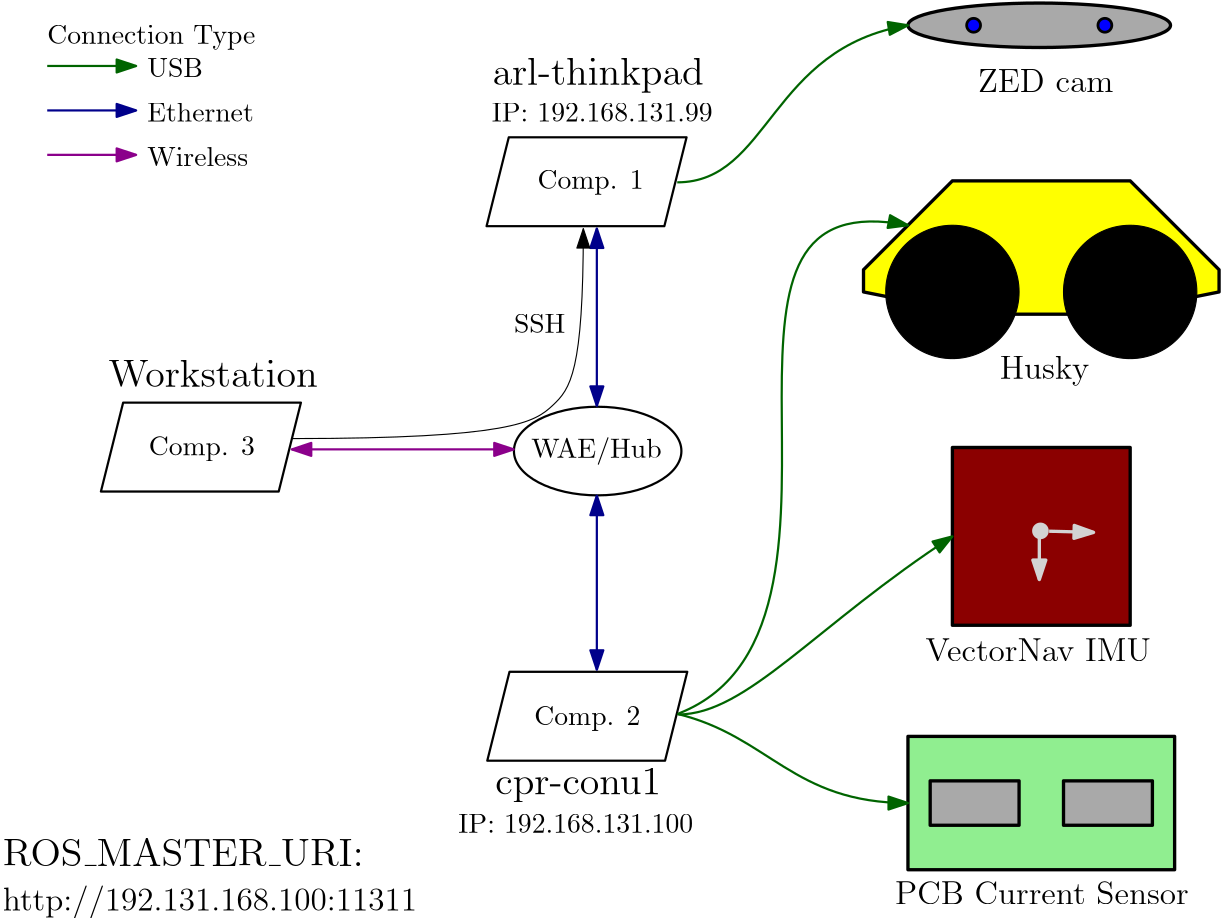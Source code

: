 <?xml version="1.0"?>
<!DOCTYPE ipe SYSTEM "ipe.dtd">
<ipe version="70206" creator="Ipe 7.2.7">
<info created="D:20200804110235" modified="D:20200815160047"/>
<ipestyle name="basic">
<symbol name="arrow/arc(spx)">
<path stroke="sym-stroke" fill="sym-stroke" pen="sym-pen">
0 0 m
-1 0.333 l
-1 -0.333 l
h
</path>
</symbol>
<symbol name="arrow/farc(spx)">
<path stroke="sym-stroke" fill="white" pen="sym-pen">
0 0 m
-1 0.333 l
-1 -0.333 l
h
</path>
</symbol>
<symbol name="arrow/ptarc(spx)">
<path stroke="sym-stroke" fill="sym-stroke" pen="sym-pen">
0 0 m
-1 0.333 l
-0.8 0 l
-1 -0.333 l
h
</path>
</symbol>
<symbol name="arrow/fptarc(spx)">
<path stroke="sym-stroke" fill="white" pen="sym-pen">
0 0 m
-1 0.333 l
-0.8 0 l
-1 -0.333 l
h
</path>
</symbol>
<symbol name="mark/circle(sx)" transformations="translations">
<path fill="sym-stroke">
0.6 0 0 0.6 0 0 e
0.4 0 0 0.4 0 0 e
</path>
</symbol>
<symbol name="mark/disk(sx)" transformations="translations">
<path fill="sym-stroke">
0.6 0 0 0.6 0 0 e
</path>
</symbol>
<symbol name="mark/fdisk(sfx)" transformations="translations">
<group>
<path fill="sym-fill">
0.5 0 0 0.5 0 0 e
</path>
<path fill="sym-stroke" fillrule="eofill">
0.6 0 0 0.6 0 0 e
0.4 0 0 0.4 0 0 e
</path>
</group>
</symbol>
<symbol name="mark/box(sx)" transformations="translations">
<path fill="sym-stroke" fillrule="eofill">
-0.6 -0.6 m
0.6 -0.6 l
0.6 0.6 l
-0.6 0.6 l
h
-0.4 -0.4 m
0.4 -0.4 l
0.4 0.4 l
-0.4 0.4 l
h
</path>
</symbol>
<symbol name="mark/square(sx)" transformations="translations">
<path fill="sym-stroke">
-0.6 -0.6 m
0.6 -0.6 l
0.6 0.6 l
-0.6 0.6 l
h
</path>
</symbol>
<symbol name="mark/fsquare(sfx)" transformations="translations">
<group>
<path fill="sym-fill">
-0.5 -0.5 m
0.5 -0.5 l
0.5 0.5 l
-0.5 0.5 l
h
</path>
<path fill="sym-stroke" fillrule="eofill">
-0.6 -0.6 m
0.6 -0.6 l
0.6 0.6 l
-0.6 0.6 l
h
-0.4 -0.4 m
0.4 -0.4 l
0.4 0.4 l
-0.4 0.4 l
h
</path>
</group>
</symbol>
<symbol name="mark/cross(sx)" transformations="translations">
<group>
<path fill="sym-stroke">
-0.43 -0.57 m
0.57 0.43 l
0.43 0.57 l
-0.57 -0.43 l
h
</path>
<path fill="sym-stroke">
-0.43 0.57 m
0.57 -0.43 l
0.43 -0.57 l
-0.57 0.43 l
h
</path>
</group>
</symbol>
<symbol name="arrow/fnormal(spx)">
<path stroke="sym-stroke" fill="white" pen="sym-pen">
0 0 m
-1 0.333 l
-1 -0.333 l
h
</path>
</symbol>
<symbol name="arrow/pointed(spx)">
<path stroke="sym-stroke" fill="sym-stroke" pen="sym-pen">
0 0 m
-1 0.333 l
-0.8 0 l
-1 -0.333 l
h
</path>
</symbol>
<symbol name="arrow/fpointed(spx)">
<path stroke="sym-stroke" fill="white" pen="sym-pen">
0 0 m
-1 0.333 l
-0.8 0 l
-1 -0.333 l
h
</path>
</symbol>
<symbol name="arrow/linear(spx)">
<path stroke="sym-stroke" pen="sym-pen">
-1 0.333 m
0 0 l
-1 -0.333 l
</path>
</symbol>
<symbol name="arrow/fdouble(spx)">
<path stroke="sym-stroke" fill="white" pen="sym-pen">
0 0 m
-1 0.333 l
-1 -0.333 l
h
-1 0 m
-2 0.333 l
-2 -0.333 l
h
</path>
</symbol>
<symbol name="arrow/double(spx)">
<path stroke="sym-stroke" fill="sym-stroke" pen="sym-pen">
0 0 m
-1 0.333 l
-1 -0.333 l
h
-1 0 m
-2 0.333 l
-2 -0.333 l
h
</path>
</symbol>
<pen name="heavier" value="0.8"/>
<pen name="fat" value="1.2"/>
<pen name="ultrafat" value="2"/>
<symbolsize name="large" value="5"/>
<symbolsize name="small" value="2"/>
<symbolsize name="tiny" value="1.1"/>
<arrowsize name="large" value="10"/>
<arrowsize name="small" value="5"/>
<arrowsize name="tiny" value="3"/>
<color name="red" value="1 0 0"/>
<color name="green" value="0 1 0"/>
<color name="blue" value="0 0 1"/>
<color name="yellow" value="1 1 0"/>
<color name="orange" value="1 0.647 0"/>
<color name="gold" value="1 0.843 0"/>
<color name="purple" value="0.627 0.125 0.941"/>
<color name="gray" value="0.745"/>
<color name="brown" value="0.647 0.165 0.165"/>
<color name="navy" value="0 0 0.502"/>
<color name="pink" value="1 0.753 0.796"/>
<color name="seagreen" value="0.18 0.545 0.341"/>
<color name="turquoise" value="0.251 0.878 0.816"/>
<color name="violet" value="0.933 0.51 0.933"/>
<color name="darkblue" value="0 0 0.545"/>
<color name="darkcyan" value="0 0.545 0.545"/>
<color name="darkgray" value="0.663"/>
<color name="darkgreen" value="0 0.392 0"/>
<color name="darkmagenta" value="0.545 0 0.545"/>
<color name="darkorange" value="1 0.549 0"/>
<color name="darkred" value="0.545 0 0"/>
<color name="lightblue" value="0.678 0.847 0.902"/>
<color name="lightcyan" value="0.878 1 1"/>
<color name="lightgray" value="0.827"/>
<color name="lightgreen" value="0.565 0.933 0.565"/>
<color name="lightyellow" value="1 1 0.878"/>
<dashstyle name="dashed" value="[4] 0"/>
<dashstyle name="dotted" value="[1 3] 0"/>
<dashstyle name="dash dotted" value="[4 2 1 2] 0"/>
<dashstyle name="dash dot dotted" value="[4 2 1 2 1 2] 0"/>
<textsize name="large" value="\large"/>
<textsize name="small" value="\small"/>
<textsize name="tiny" value="\tiny"/>
<textsize name="Large" value="\Large"/>
<textsize name="LARGE" value="\LARGE"/>
<textsize name="huge" value="\huge"/>
<textsize name="Huge" value="\Huge"/>
<textsize name="footnote" value="\footnotesize"/>
<textstyle name="center" begin="\begin{center}" end="\end{center}"/>
<textstyle name="itemize" begin="\begin{itemize}" end="\end{itemize}"/>
<textstyle name="item" begin="\begin{itemize}\item{}" end="\end{itemize}"/>
<gridsize name="4 pts" value="4"/>
<gridsize name="8 pts (~3 mm)" value="8"/>
<gridsize name="16 pts (~6 mm)" value="16"/>
<gridsize name="32 pts (~12 mm)" value="32"/>
<gridsize name="10 pts (~3.5 mm)" value="10"/>
<gridsize name="20 pts (~7 mm)" value="20"/>
<gridsize name="14 pts (~5 mm)" value="14"/>
<gridsize name="28 pts (~10 mm)" value="28"/>
<gridsize name="56 pts (~20 mm)" value="56"/>
<anglesize name="90 deg" value="90"/>
<anglesize name="60 deg" value="60"/>
<anglesize name="45 deg" value="45"/>
<anglesize name="30 deg" value="30"/>
<anglesize name="22.5 deg" value="22.5"/>
<opacity name="10%" value="0.1"/>
<opacity name="30%" value="0.3"/>
<opacity name="50%" value="0.5"/>
<opacity name="75%" value="0.75"/>
<tiling name="falling" angle="-60" step="4" width="1"/>
<tiling name="rising" angle="30" step="4" width="1"/>
</ipestyle>
<page>
<layer name="alpha"/>
<view layers="alpha" active="alpha"/>
<path layer="alpha" matrix="1 0 0 1 165.864 -25.3464" stroke="black" fill="yellow" pen="fat">
288 736 m
320 768 l
384 768 l
416 736 l
416 728 l
376 720 l
328 720 l
288 728 l
288 728 l
288 728 l
h
</path>
<path matrix="1 0 0 1 165.864 -25.3464" stroke="black" fill="black">
24 0 0 24 320 728 e
</path>
<path matrix="1 0 0 1 165.864 -25.3464" stroke="black" fill="black">
24 0 0 24 384 728 e
</path>
<path matrix="1 0 0 1 -121.837 -41.6721" stroke="black" pen="heavier">
448 800 m
512 800 l
504 768 l
440 768 l
h
</path>
<path matrix="1 0 0 1 -121.583 -234.094" stroke="black" pen="heavier">
448 800 m
512 800 l
504 768 l
440 768 l
h
</path>
<text matrix="1 0 0 1 -143.705 -38.7437" transformations="translations" pos="464 816" stroke="black" type="label" width="76.089" height="9.962" depth="2.79" valign="baseline" size="Large">arl-thinkpad</text>
<text matrix="1 0 0 1 -182.694 -222.183" transformations="translations" pos="504 744" stroke="black" type="label" width="59.7" height="9.245" depth="2.79" valign="baseline" size="Large">cpr-conu1</text>
<text matrix="1 0 0 1 -135.499 -44.1922" transformations="translations" pos="472 784" stroke="black" type="label" width="38.19" height="6.815" depth="1.93" valign="baseline">Comp. 1</text>
<text matrix="1 0 0 1 -136.662 -237.278" transformations="translations" pos="472 784" stroke="black" type="label" width="38.19" height="6.815" depth="1.93" valign="baseline">Comp. 2</text>
<path matrix="0.942072 0 0 0.498384 -3.59421 302.486" stroke="black" pen="heavier">
32 0 0 32 384 688 e
</path>
<text matrix="1 0 0 1 -49.7479 -45.0543" transformations="translations" pos="384 688" stroke="black" type="label" width="46.908" height="7.473" depth="2.49" valign="baseline">WAE/Hub</text>
<path matrix="1 0 0 0.997427 69.8642 -56.4996" stroke="darkblue" pen="heavier" arrow="normal/normal" rarrow="normal/normal">
288 784 m
288 720 l
</path>
<path matrix="-0.845348 0 0 0.978845 601.324 -44.1459" stroke="darkblue" pen="heavier" arrow="normal/normal" rarrow="normal/normal">
288 688 m
288 624 l
</path>
<path matrix="1 0 0 1 69.8642 86.6536" stroke="black" fill="darkred" pen="fat">
416 560 m
416 496 l
480 496 l
480 560 l
h
</path>
<path matrix="1 0 0 1 69.1582 71.122" stroke="lightgray" pen="fat" rarrow="normal/normal">
448 528 m
448 544 l
448 544 l
</path>
<path matrix="0.0262322 0.999656 -0.999656 0.0262322 1052.74 154.4" stroke="lightgray" pen="fat" rarrow="normal/normal">
448 528 m
448 544 l
448 544 l
</path>
<use matrix="1 0 0 1 69.1582 80.2998" name="mark/disk(sx)" pos="448.399 536.331" size="large" stroke="lightgray"/>
<path matrix="1 0 0 1 53.8642 62.6536" stroke="black" fill="lightgreen" pen="fat">
416 480 m
416 432 l
512 432 l
512 480 l
h
</path>
<path matrix="1 0 0 1 45.8642 62.6536" stroke="black" fill="darkgray" pen="fat">
432 448 m
432 464 l
464 464 l
464 448 l
464 448 l
h
</path>
<path matrix="1 0 0 1 93.8642 62.6536" stroke="black" fill="darkgray" pen="fat">
432 448 m
432 464 l
464 464 l
464 448 l
464 448 l
h
</path>
<path matrix="0.738462 0 0 0.125 186.295 702.654" stroke="black" fill="darkgray" pen="fat">
64 0 0 64 448 768 e
</path>
<use matrix="0.738462 0 0 0.5 186.295 390.654" name="mark/fdisk(sfx)" pos="416 816" size="large" stroke="black" fill="blue"/>
<use matrix="0.738462 0 0 0.5 186.295 390.654" name="mark/fdisk(sfx)" pos="480 816" size="large" stroke="black" fill="blue"/>
<text matrix="1 0 0 1 -48.9612 -25.3464" transformations="translations" pos="544 800" stroke="black" type="label" width="48.771" height="8.169" depth="0" valign="baseline" size="large">ZED cam</text>
<text matrix="1 0 0 1 -25.1141 -72.6177" transformations="translations" pos="528 744" stroke="black" type="label" width="32.252" height="8.307" depth="2.32" valign="baseline" size="large">Husky</text>
<text matrix="1 0 0 1 172.136 129.712" transformations="translations" pos="304 440" stroke="black" type="label" width="81.271" height="8.169" depth="0" valign="baseline" size="large">VectorNav IMU</text>
<text matrix="1 0 0 1 313.233 -157.778" transformations="translations" pos="152 640" stroke="black" type="label" width="105.74" height="8.169" depth="0" valign="baseline" size="large">PCB Current
Sensor</text>
<path matrix="1.03313 0 0 0.998849 106.203 7.49131" stroke="darkgreen" pen="heavier" rarrow="normal/normal">
352 720 m
312 728
304 672
312 560
272 544 c
</path>
<path matrix="1.02783 0 0 1.00165 107.621 5.64987" stroke="darkgreen" pen="heavier" rarrow="normal/normal">
368 608 m
320 576
296 544
272 544 c
</path>
<path matrix="1.03847 0 0 1.00333 104.322 4.94913" stroke="darkgreen" pen="heavier" rarrow="normal/normal">
352 512 m
312 512
304 536
272 544 c
</path>
<path matrix="1.03818 0 0 1.00968 104.424 -1.0133" stroke="darkgreen" pen="heavier" rarrow="normal/normal">
352 792 m
304 784
304 736
272 736 c
</path>
<text matrix="1 0 0 1 -289.983 -115.437" transformations="translations" pos="472 784" stroke="black" type="label" width="75.381" height="9.963" depth="0" valign="baseline" size="Large">Workstation</text>
<path matrix="1 0 0 1 -260.671 -137.198" stroke="black" pen="heavier">
448 800 m
512 800 l
504 768 l
440 768 l
h
</path>
<text matrix="1 0 0 1 120 -44" transformations="translations" pos="208 732" stroke="black" type="label" width="18.542" height="6.808" depth="0" valign="baseline">SSH</text>
<path matrix="0.554695 0 0 -1.20493 152.646 1421.95" stroke="darkmagenta" pen="heavier" arrow="normal/normal" rarrow="normal/normal">
316 644 m
172 644 l
</path>
<path matrix="0.581482 0 0 0.994608 148.316 5.35913" stroke="black" arrow="normal/normal">
172 648 m
308 648
336 660
352 672
352 724 c
</path>
<text matrix="1 0 0 1 16 -20" transformations="translations" pos="304 784" stroke="black" type="label" width="79.563" height="6.808" depth="0" valign="baseline">IP: 192.168.131.99</text>
<text matrix="1 0 0 1 4 -12" transformations="translations" pos="304 520" stroke="black" type="label" width="84.544" height="6.808" depth="0" valign="baseline">IP: 192.168.131.100</text>
<text matrix="1 0 0 1 -4.40797 -3.47998" transformations="translations" pos="200.95 647.293" stroke="black" type="label" width="38.19" height="6.815" depth="1.93" valign="baseline">Comp. 3</text>
<path matrix="1 0 0 1 -32 0" stroke="darkgreen" pen="heavier" arrow="normal/normal">
192 784 m
224 784 l
</path>
<path matrix="1 0 0 1 -32 0" stroke="darkblue" pen="heavier" arrow="normal/normal">
192 768 m
224 768 l
</path>
<path matrix="1 0 0 1 -32 0" stroke="darkmagenta" pen="heavier" arrow="normal/normal">
192 752 m
224 752 l
</path>
<text matrix="1 0 0 1 -36 -4" transformations="translations" pos="232 784" stroke="black" type="label" width="20.064" height="6.808" depth="0" valign="baseline">USB</text>
<text matrix="1 0 0 1 -36 -4" transformations="translations" pos="232 768" stroke="black" type="label" width="38.356" height="6.918" depth="0" valign="baseline">Ethernet</text>
<text matrix="1 0 0 1 -44 4" transformations="translations" pos="240 744" stroke="black" type="label" width="36.391" height="6.918" depth="0" valign="baseline">Wireless</text>
<text matrix="1 0 0 1 -36 -4" transformations="translations" pos="196 796" stroke="black" type="label" width="74.997" height="6.815" depth="1.93" valign="baseline">Connection Type</text>
<text matrix="1 0 0 1 -48 -48" transformations="translations" pos="192 544" stroke="black" type="label" width="129.875" height="9.803" depth="0" valign="baseline" size="Large">ROS\_MASTER\_URI:</text>
<text matrix="1 0 0 1 0 -32" transformations="translations" pos="144 512" stroke="black" type="label" width="149.251" height="8.965" depth="2.99" valign="baseline" size="large">http://192.131.168.100:11311</text>
</page>
</ipe>
